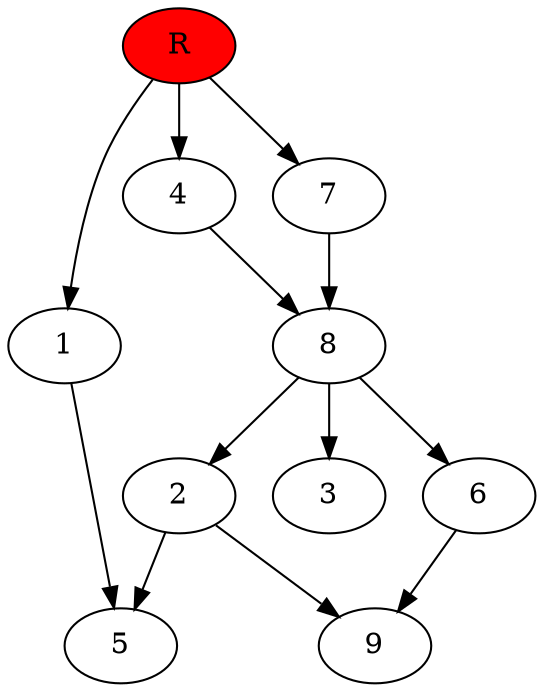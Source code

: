 digraph prb55472 {
	1
	2
	3
	4
	5
	6
	7
	8
	R [fillcolor="#ff0000" style=filled]
	1 -> 5
	2 -> 5
	2 -> 9
	4 -> 8
	6 -> 9
	7 -> 8
	8 -> 2
	8 -> 3
	8 -> 6
	R -> 1
	R -> 4
	R -> 7
}
